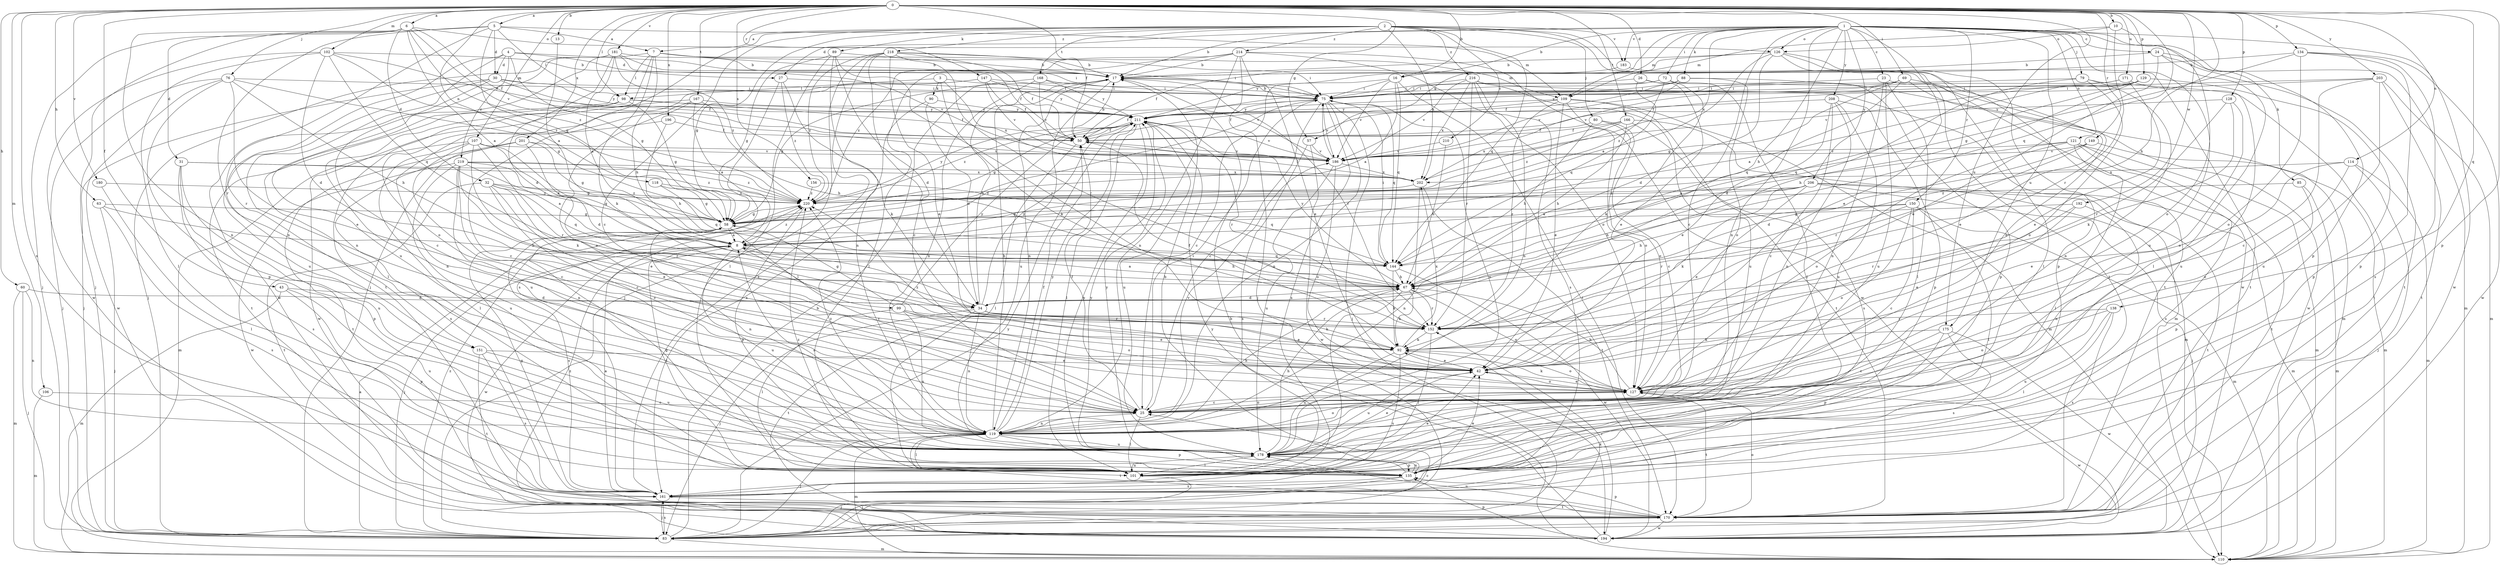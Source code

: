 strict digraph  {
0;
1;
2;
3;
4;
5;
6;
7;
8;
10;
13;
16;
17;
23;
24;
25;
26;
27;
30;
31;
32;
34;
42;
43;
50;
57;
58;
60;
63;
67;
69;
72;
75;
76;
79;
80;
83;
85;
88;
89;
90;
92;
98;
99;
101;
102;
106;
107;
109;
110;
114;
118;
119;
121;
126;
127;
128;
129;
134;
135;
138;
144;
147;
149;
150;
151;
152;
156;
161;
166;
167;
168;
170;
171;
175;
178;
180;
181;
183;
186;
192;
194;
196;
201;
202;
203;
206;
208;
210;
211;
214;
216;
218;
219;
220;
0 -> 5  [label=a];
0 -> 6  [label=a];
0 -> 10  [label=b];
0 -> 13  [label=b];
0 -> 16  [label=b];
0 -> 26  [label=d];
0 -> 43  [label=f];
0 -> 50  [label=f];
0 -> 57  [label=g];
0 -> 60  [label=h];
0 -> 63  [label=h];
0 -> 67  [label=h];
0 -> 69  [label=i];
0 -> 76  [label=j];
0 -> 98  [label=l];
0 -> 102  [label=m];
0 -> 106  [label=m];
0 -> 107  [label=m];
0 -> 114  [label=n];
0 -> 118  [label=n];
0 -> 128  [label=p];
0 -> 129  [label=p];
0 -> 134  [label=p];
0 -> 135  [label=p];
0 -> 138  [label=q];
0 -> 144  [label=q];
0 -> 147  [label=r];
0 -> 149  [label=r];
0 -> 156  [label=s];
0 -> 161  [label=s];
0 -> 166  [label=t];
0 -> 167  [label=t];
0 -> 171  [label=u];
0 -> 175  [label=u];
0 -> 180  [label=v];
0 -> 181  [label=v];
0 -> 192  [label=w];
0 -> 196  [label=x];
0 -> 201  [label=x];
0 -> 203  [label=y];
1 -> 16  [label=b];
1 -> 17  [label=b];
1 -> 23  [label=c];
1 -> 24  [label=c];
1 -> 25  [label=c];
1 -> 27  [label=d];
1 -> 42  [label=e];
1 -> 57  [label=g];
1 -> 67  [label=h];
1 -> 72  [label=i];
1 -> 79  [label=j];
1 -> 85  [label=k];
1 -> 88  [label=k];
1 -> 109  [label=m];
1 -> 119  [label=n];
1 -> 121  [label=o];
1 -> 126  [label=o];
1 -> 135  [label=p];
1 -> 150  [label=r];
1 -> 175  [label=u];
1 -> 178  [label=u];
1 -> 183  [label=v];
1 -> 194  [label=w];
1 -> 202  [label=x];
1 -> 206  [label=y];
1 -> 208  [label=y];
2 -> 7  [label=a];
2 -> 25  [label=c];
2 -> 58  [label=g];
2 -> 80  [label=j];
2 -> 83  [label=j];
2 -> 89  [label=k];
2 -> 144  [label=q];
2 -> 168  [label=t];
2 -> 170  [label=t];
2 -> 183  [label=v];
2 -> 194  [label=w];
2 -> 202  [label=x];
2 -> 210  [label=y];
2 -> 214  [label=z];
2 -> 216  [label=z];
2 -> 218  [label=z];
3 -> 90  [label=k];
3 -> 92  [label=k];
3 -> 98  [label=l];
3 -> 186  [label=v];
3 -> 202  [label=x];
4 -> 27  [label=d];
4 -> 30  [label=d];
4 -> 58  [label=g];
4 -> 75  [label=i];
4 -> 119  [label=n];
4 -> 151  [label=r];
4 -> 219  [label=z];
5 -> 7  [label=a];
5 -> 30  [label=d];
5 -> 58  [label=g];
5 -> 83  [label=j];
5 -> 98  [label=l];
5 -> 109  [label=m];
5 -> 119  [label=n];
5 -> 151  [label=r];
6 -> 8  [label=a];
6 -> 31  [label=d];
6 -> 32  [label=d];
6 -> 50  [label=f];
6 -> 83  [label=j];
6 -> 119  [label=n];
6 -> 126  [label=o];
6 -> 186  [label=v];
6 -> 220  [label=z];
7 -> 17  [label=b];
7 -> 67  [label=h];
7 -> 75  [label=i];
7 -> 92  [label=k];
7 -> 98  [label=l];
7 -> 109  [label=m];
7 -> 170  [label=t];
7 -> 178  [label=u];
8 -> 67  [label=h];
8 -> 83  [label=j];
8 -> 99  [label=l];
8 -> 101  [label=l];
8 -> 144  [label=q];
8 -> 178  [label=u];
8 -> 194  [label=w];
8 -> 220  [label=z];
10 -> 109  [label=m];
10 -> 126  [label=o];
10 -> 127  [label=o];
10 -> 152  [label=r];
13 -> 8  [label=a];
16 -> 8  [label=a];
16 -> 25  [label=c];
16 -> 75  [label=i];
16 -> 144  [label=q];
16 -> 170  [label=t];
16 -> 186  [label=v];
17 -> 75  [label=i];
17 -> 119  [label=n];
17 -> 152  [label=r];
17 -> 178  [label=u];
23 -> 75  [label=i];
23 -> 101  [label=l];
23 -> 119  [label=n];
23 -> 178  [label=u];
23 -> 194  [label=w];
24 -> 17  [label=b];
24 -> 42  [label=e];
24 -> 101  [label=l];
24 -> 110  [label=m];
24 -> 170  [label=t];
25 -> 50  [label=f];
25 -> 75  [label=i];
25 -> 101  [label=l];
25 -> 119  [label=n];
25 -> 127  [label=o];
26 -> 42  [label=e];
26 -> 75  [label=i];
26 -> 101  [label=l];
26 -> 144  [label=q];
27 -> 75  [label=i];
27 -> 92  [label=k];
27 -> 161  [label=s];
27 -> 220  [label=z];
30 -> 25  [label=c];
30 -> 50  [label=f];
30 -> 75  [label=i];
30 -> 83  [label=j];
30 -> 178  [label=u];
30 -> 211  [label=y];
31 -> 135  [label=p];
31 -> 161  [label=s];
31 -> 178  [label=u];
31 -> 202  [label=x];
31 -> 220  [label=z];
32 -> 25  [label=c];
32 -> 42  [label=e];
32 -> 58  [label=g];
32 -> 144  [label=q];
32 -> 152  [label=r];
32 -> 170  [label=t];
32 -> 220  [label=z];
34 -> 17  [label=b];
34 -> 42  [label=e];
34 -> 83  [label=j];
34 -> 92  [label=k];
34 -> 119  [label=n];
34 -> 152  [label=r];
34 -> 170  [label=t];
34 -> 211  [label=y];
42 -> 127  [label=o];
42 -> 178  [label=u];
42 -> 220  [label=z];
43 -> 34  [label=d];
43 -> 110  [label=m];
43 -> 135  [label=p];
43 -> 178  [label=u];
50 -> 17  [label=b];
50 -> 101  [label=l];
50 -> 186  [label=v];
57 -> 161  [label=s];
57 -> 186  [label=v];
57 -> 194  [label=w];
58 -> 8  [label=a];
58 -> 25  [label=c];
58 -> 75  [label=i];
58 -> 119  [label=n];
58 -> 161  [label=s];
60 -> 34  [label=d];
60 -> 83  [label=j];
60 -> 110  [label=m];
60 -> 119  [label=n];
63 -> 58  [label=g];
63 -> 67  [label=h];
63 -> 83  [label=j];
63 -> 161  [label=s];
67 -> 8  [label=a];
67 -> 34  [label=d];
67 -> 92  [label=k];
67 -> 101  [label=l];
67 -> 127  [label=o];
67 -> 152  [label=r];
67 -> 211  [label=y];
69 -> 42  [label=e];
69 -> 58  [label=g];
69 -> 75  [label=i];
69 -> 127  [label=o];
69 -> 144  [label=q];
69 -> 186  [label=v];
72 -> 75  [label=i];
72 -> 92  [label=k];
72 -> 135  [label=p];
72 -> 211  [label=y];
72 -> 220  [label=z];
75 -> 17  [label=b];
75 -> 25  [label=c];
75 -> 50  [label=f];
75 -> 83  [label=j];
75 -> 119  [label=n];
75 -> 144  [label=q];
75 -> 161  [label=s];
75 -> 178  [label=u];
75 -> 186  [label=v];
75 -> 211  [label=y];
76 -> 42  [label=e];
76 -> 58  [label=g];
76 -> 67  [label=h];
76 -> 75  [label=i];
76 -> 83  [label=j];
76 -> 135  [label=p];
76 -> 194  [label=w];
79 -> 34  [label=d];
79 -> 75  [label=i];
79 -> 119  [label=n];
79 -> 127  [label=o];
79 -> 170  [label=t];
80 -> 25  [label=c];
80 -> 50  [label=f];
80 -> 67  [label=h];
80 -> 127  [label=o];
83 -> 8  [label=a];
83 -> 17  [label=b];
83 -> 25  [label=c];
83 -> 92  [label=k];
83 -> 110  [label=m];
83 -> 161  [label=s];
83 -> 211  [label=y];
83 -> 220  [label=z];
85 -> 110  [label=m];
85 -> 135  [label=p];
85 -> 220  [label=z];
88 -> 50  [label=f];
88 -> 75  [label=i];
88 -> 110  [label=m];
88 -> 127  [label=o];
88 -> 186  [label=v];
89 -> 17  [label=b];
89 -> 34  [label=d];
89 -> 58  [label=g];
89 -> 101  [label=l];
89 -> 119  [label=n];
89 -> 152  [label=r];
90 -> 34  [label=d];
90 -> 161  [label=s];
90 -> 211  [label=y];
92 -> 42  [label=e];
92 -> 50  [label=f];
92 -> 127  [label=o];
92 -> 161  [label=s];
92 -> 178  [label=u];
92 -> 202  [label=x];
98 -> 50  [label=f];
98 -> 58  [label=g];
98 -> 119  [label=n];
98 -> 170  [label=t];
98 -> 211  [label=y];
99 -> 42  [label=e];
99 -> 58  [label=g];
99 -> 101  [label=l];
99 -> 127  [label=o];
99 -> 152  [label=r];
99 -> 178  [label=u];
99 -> 211  [label=y];
101 -> 42  [label=e];
101 -> 83  [label=j];
101 -> 178  [label=u];
102 -> 17  [label=b];
102 -> 34  [label=d];
102 -> 101  [label=l];
102 -> 144  [label=q];
102 -> 194  [label=w];
102 -> 211  [label=y];
102 -> 220  [label=z];
106 -> 25  [label=c];
106 -> 110  [label=m];
107 -> 8  [label=a];
107 -> 25  [label=c];
107 -> 92  [label=k];
107 -> 101  [label=l];
107 -> 110  [label=m];
107 -> 152  [label=r];
107 -> 186  [label=v];
109 -> 42  [label=e];
109 -> 50  [label=f];
109 -> 110  [label=m];
109 -> 127  [label=o];
109 -> 152  [label=r];
109 -> 170  [label=t];
109 -> 211  [label=y];
110 -> 17  [label=b];
114 -> 42  [label=e];
114 -> 83  [label=j];
114 -> 110  [label=m];
114 -> 127  [label=o];
114 -> 202  [label=x];
118 -> 58  [label=g];
118 -> 144  [label=q];
118 -> 220  [label=z];
119 -> 17  [label=b];
119 -> 50  [label=f];
119 -> 67  [label=h];
119 -> 83  [label=j];
119 -> 101  [label=l];
119 -> 110  [label=m];
119 -> 127  [label=o];
119 -> 135  [label=p];
119 -> 170  [label=t];
119 -> 178  [label=u];
119 -> 186  [label=v];
119 -> 211  [label=y];
119 -> 220  [label=z];
121 -> 8  [label=a];
121 -> 101  [label=l];
121 -> 110  [label=m];
121 -> 127  [label=o];
121 -> 161  [label=s];
121 -> 170  [label=t];
121 -> 186  [label=v];
126 -> 8  [label=a];
126 -> 17  [label=b];
126 -> 34  [label=d];
126 -> 101  [label=l];
126 -> 135  [label=p];
126 -> 170  [label=t];
126 -> 211  [label=y];
127 -> 25  [label=c];
127 -> 42  [label=e];
127 -> 67  [label=h];
127 -> 92  [label=k];
127 -> 170  [label=t];
127 -> 194  [label=w];
128 -> 92  [label=k];
128 -> 127  [label=o];
128 -> 152  [label=r];
128 -> 211  [label=y];
129 -> 8  [label=a];
129 -> 67  [label=h];
129 -> 75  [label=i];
129 -> 135  [label=p];
129 -> 144  [label=q];
129 -> 186  [label=v];
134 -> 17  [label=b];
134 -> 58  [label=g];
134 -> 127  [label=o];
134 -> 135  [label=p];
134 -> 161  [label=s];
134 -> 194  [label=w];
135 -> 17  [label=b];
135 -> 42  [label=e];
135 -> 58  [label=g];
135 -> 83  [label=j];
135 -> 161  [label=s];
135 -> 178  [label=u];
135 -> 211  [label=y];
135 -> 220  [label=z];
138 -> 101  [label=l];
138 -> 127  [label=o];
138 -> 152  [label=r];
138 -> 161  [label=s];
138 -> 178  [label=u];
144 -> 67  [label=h];
144 -> 75  [label=i];
144 -> 92  [label=k];
144 -> 194  [label=w];
147 -> 50  [label=f];
147 -> 75  [label=i];
147 -> 101  [label=l];
147 -> 127  [label=o];
147 -> 186  [label=v];
147 -> 211  [label=y];
149 -> 34  [label=d];
149 -> 110  [label=m];
149 -> 152  [label=r];
149 -> 186  [label=v];
150 -> 25  [label=c];
150 -> 58  [label=g];
150 -> 67  [label=h];
150 -> 101  [label=l];
150 -> 110  [label=m];
150 -> 127  [label=o];
150 -> 152  [label=r];
151 -> 42  [label=e];
151 -> 161  [label=s];
151 -> 170  [label=t];
151 -> 178  [label=u];
152 -> 92  [label=k];
152 -> 101  [label=l];
156 -> 144  [label=q];
156 -> 220  [label=z];
161 -> 8  [label=a];
161 -> 58  [label=g];
161 -> 83  [label=j];
161 -> 170  [label=t];
166 -> 50  [label=f];
166 -> 67  [label=h];
166 -> 110  [label=m];
166 -> 161  [label=s];
166 -> 202  [label=x];
166 -> 220  [label=z];
167 -> 8  [label=a];
167 -> 25  [label=c];
167 -> 67  [label=h];
167 -> 127  [label=o];
167 -> 194  [label=w];
167 -> 211  [label=y];
168 -> 58  [label=g];
168 -> 75  [label=i];
168 -> 119  [label=n];
168 -> 186  [label=v];
168 -> 211  [label=y];
170 -> 83  [label=j];
170 -> 127  [label=o];
170 -> 135  [label=p];
170 -> 178  [label=u];
170 -> 194  [label=w];
171 -> 42  [label=e];
171 -> 75  [label=i];
171 -> 178  [label=u];
171 -> 211  [label=y];
175 -> 25  [label=c];
175 -> 92  [label=k];
175 -> 135  [label=p];
175 -> 161  [label=s];
175 -> 194  [label=w];
178 -> 8  [label=a];
178 -> 42  [label=e];
178 -> 67  [label=h];
178 -> 101  [label=l];
178 -> 135  [label=p];
178 -> 211  [label=y];
180 -> 101  [label=l];
180 -> 220  [label=z];
181 -> 8  [label=a];
181 -> 17  [label=b];
181 -> 34  [label=d];
181 -> 50  [label=f];
181 -> 83  [label=j];
181 -> 186  [label=v];
181 -> 194  [label=w];
181 -> 220  [label=z];
183 -> 50  [label=f];
183 -> 170  [label=t];
186 -> 75  [label=i];
186 -> 127  [label=o];
186 -> 178  [label=u];
186 -> 202  [label=x];
192 -> 42  [label=e];
192 -> 58  [label=g];
192 -> 119  [label=n];
192 -> 152  [label=r];
194 -> 135  [label=p];
194 -> 152  [label=r];
194 -> 211  [label=y];
194 -> 220  [label=z];
196 -> 50  [label=f];
196 -> 67  [label=h];
196 -> 178  [label=u];
201 -> 34  [label=d];
201 -> 58  [label=g];
201 -> 161  [label=s];
201 -> 170  [label=t];
201 -> 186  [label=v];
202 -> 50  [label=f];
202 -> 119  [label=n];
202 -> 170  [label=t];
202 -> 220  [label=z];
203 -> 25  [label=c];
203 -> 50  [label=f];
203 -> 75  [label=i];
203 -> 110  [label=m];
203 -> 170  [label=t];
203 -> 178  [label=u];
206 -> 8  [label=a];
206 -> 42  [label=e];
206 -> 67  [label=h];
206 -> 83  [label=j];
206 -> 92  [label=k];
206 -> 110  [label=m];
206 -> 170  [label=t];
206 -> 220  [label=z];
208 -> 25  [label=c];
208 -> 42  [label=e];
208 -> 119  [label=n];
208 -> 135  [label=p];
208 -> 178  [label=u];
208 -> 211  [label=y];
210 -> 67  [label=h];
210 -> 186  [label=v];
211 -> 50  [label=f];
211 -> 58  [label=g];
211 -> 101  [label=l];
211 -> 135  [label=p];
211 -> 152  [label=r];
211 -> 178  [label=u];
211 -> 186  [label=v];
211 -> 220  [label=z];
214 -> 17  [label=b];
214 -> 42  [label=e];
214 -> 83  [label=j];
214 -> 101  [label=l];
214 -> 119  [label=n];
214 -> 127  [label=o];
214 -> 194  [label=w];
214 -> 220  [label=z];
216 -> 75  [label=i];
216 -> 110  [label=m];
216 -> 119  [label=n];
216 -> 152  [label=r];
216 -> 161  [label=s];
216 -> 178  [label=u];
216 -> 186  [label=v];
216 -> 202  [label=x];
218 -> 17  [label=b];
218 -> 25  [label=c];
218 -> 42  [label=e];
218 -> 50  [label=f];
218 -> 75  [label=i];
218 -> 83  [label=j];
218 -> 152  [label=r];
218 -> 161  [label=s];
218 -> 220  [label=z];
219 -> 8  [label=a];
219 -> 25  [label=c];
219 -> 42  [label=e];
219 -> 58  [label=g];
219 -> 119  [label=n];
219 -> 178  [label=u];
219 -> 194  [label=w];
219 -> 202  [label=x];
219 -> 220  [label=z];
220 -> 58  [label=g];
220 -> 135  [label=p];
220 -> 211  [label=y];
}
